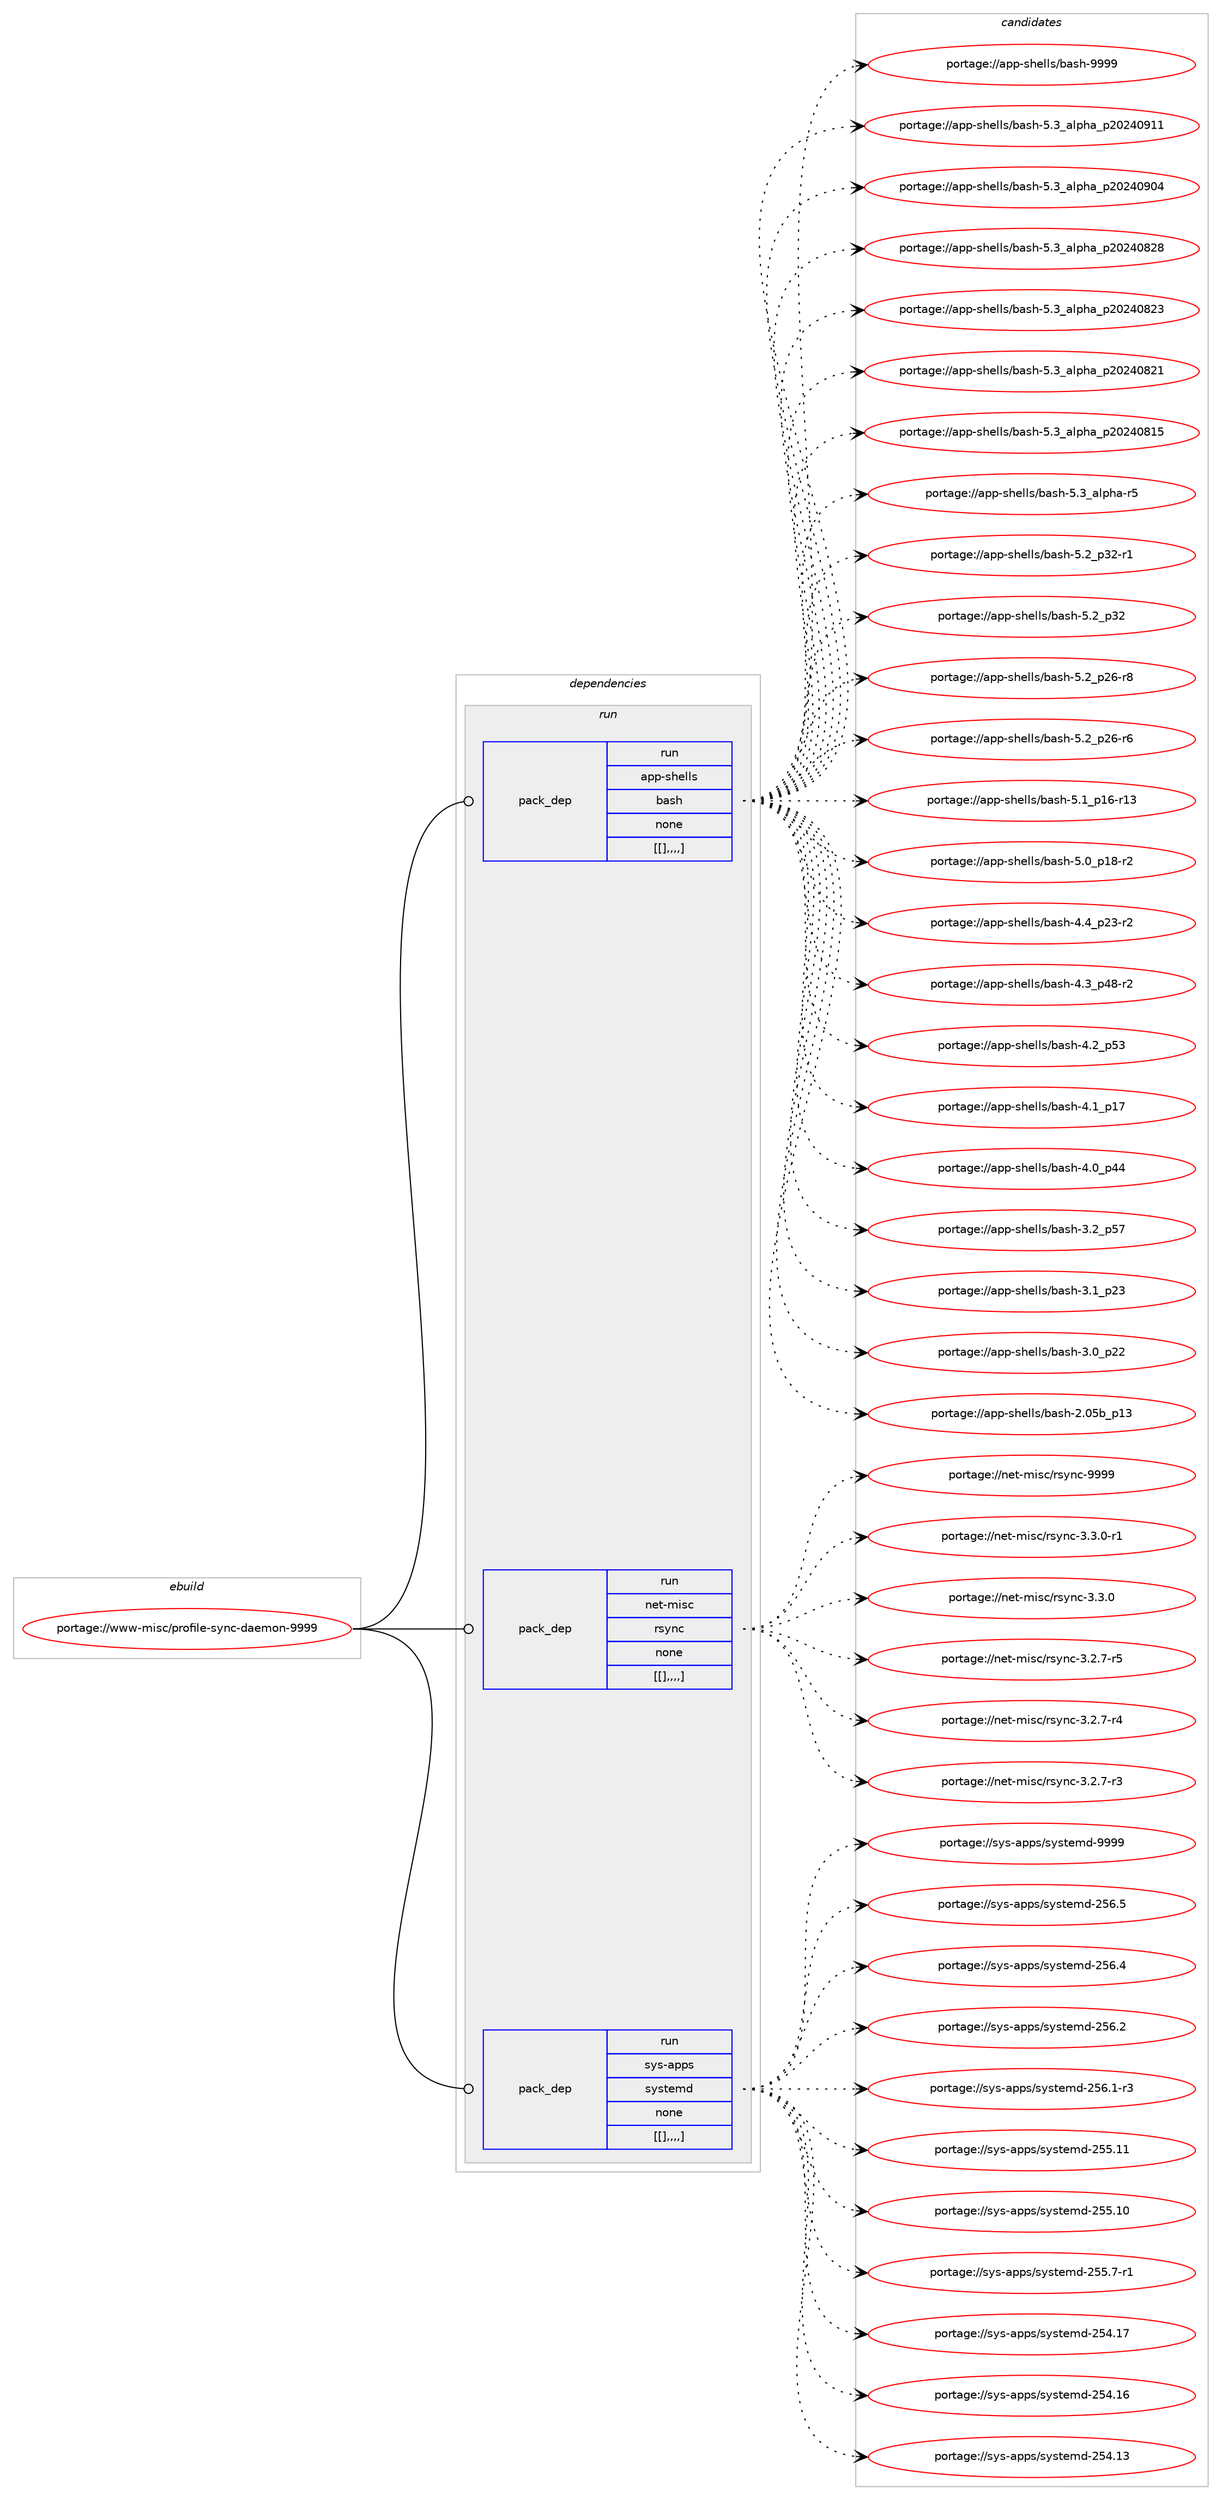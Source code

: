 digraph prolog {

# *************
# Graph options
# *************

newrank=true;
concentrate=true;
compound=true;
graph [rankdir=LR,fontname=Helvetica,fontsize=10,ranksep=1.5];#, ranksep=2.5, nodesep=0.2];
edge  [arrowhead=vee];
node  [fontname=Helvetica,fontsize=10];

# **********
# The ebuild
# **********

subgraph cluster_leftcol {
color=gray;
label=<<i>ebuild</i>>;
id [label="portage://www-misc/profile-sync-daemon-9999", color=red, width=4, href="../www-misc/profile-sync-daemon-9999.svg"];
}

# ****************
# The dependencies
# ****************

subgraph cluster_midcol {
color=gray;
label=<<i>dependencies</i>>;
subgraph cluster_compile {
fillcolor="#eeeeee";
style=filled;
label=<<i>compile</i>>;
}
subgraph cluster_compileandrun {
fillcolor="#eeeeee";
style=filled;
label=<<i>compile and run</i>>;
}
subgraph cluster_run {
fillcolor="#eeeeee";
style=filled;
label=<<i>run</i>>;
subgraph pack342491 {
dependency471336 [label=<<TABLE BORDER="0" CELLBORDER="1" CELLSPACING="0" CELLPADDING="4" WIDTH="220"><TR><TD ROWSPAN="6" CELLPADDING="30">pack_dep</TD></TR><TR><TD WIDTH="110">run</TD></TR><TR><TD>app-shells</TD></TR><TR><TD>bash</TD></TR><TR><TD>none</TD></TR><TR><TD>[[],,,,]</TD></TR></TABLE>>, shape=none, color=blue];
}
id:e -> dependency471336:w [weight=20,style="solid",arrowhead="odot"];
subgraph pack342492 {
dependency471337 [label=<<TABLE BORDER="0" CELLBORDER="1" CELLSPACING="0" CELLPADDING="4" WIDTH="220"><TR><TD ROWSPAN="6" CELLPADDING="30">pack_dep</TD></TR><TR><TD WIDTH="110">run</TD></TR><TR><TD>net-misc</TD></TR><TR><TD>rsync</TD></TR><TR><TD>none</TD></TR><TR><TD>[[],,,,]</TD></TR></TABLE>>, shape=none, color=blue];
}
id:e -> dependency471337:w [weight=20,style="solid",arrowhead="odot"];
subgraph pack342493 {
dependency471338 [label=<<TABLE BORDER="0" CELLBORDER="1" CELLSPACING="0" CELLPADDING="4" WIDTH="220"><TR><TD ROWSPAN="6" CELLPADDING="30">pack_dep</TD></TR><TR><TD WIDTH="110">run</TD></TR><TR><TD>sys-apps</TD></TR><TR><TD>systemd</TD></TR><TR><TD>none</TD></TR><TR><TD>[[],,,,]</TD></TR></TABLE>>, shape=none, color=blue];
}
id:e -> dependency471338:w [weight=20,style="solid",arrowhead="odot"];
}
}

# **************
# The candidates
# **************

subgraph cluster_choices {
rank=same;
color=gray;
label=<<i>candidates</i>>;

subgraph choice342491 {
color=black;
nodesep=1;
choice97112112451151041011081081154798971151044557575757 [label="portage://app-shells/bash-9999", color=red, width=4,href="../app-shells/bash-9999.svg"];
choice971121124511510410110810811547989711510445534651959710811210497951125048505248574949 [label="portage://app-shells/bash-5.3_alpha_p20240911", color=red, width=4,href="../app-shells/bash-5.3_alpha_p20240911.svg"];
choice971121124511510410110810811547989711510445534651959710811210497951125048505248574852 [label="portage://app-shells/bash-5.3_alpha_p20240904", color=red, width=4,href="../app-shells/bash-5.3_alpha_p20240904.svg"];
choice971121124511510410110810811547989711510445534651959710811210497951125048505248565056 [label="portage://app-shells/bash-5.3_alpha_p20240828", color=red, width=4,href="../app-shells/bash-5.3_alpha_p20240828.svg"];
choice971121124511510410110810811547989711510445534651959710811210497951125048505248565051 [label="portage://app-shells/bash-5.3_alpha_p20240823", color=red, width=4,href="../app-shells/bash-5.3_alpha_p20240823.svg"];
choice971121124511510410110810811547989711510445534651959710811210497951125048505248565049 [label="portage://app-shells/bash-5.3_alpha_p20240821", color=red, width=4,href="../app-shells/bash-5.3_alpha_p20240821.svg"];
choice971121124511510410110810811547989711510445534651959710811210497951125048505248564953 [label="portage://app-shells/bash-5.3_alpha_p20240815", color=red, width=4,href="../app-shells/bash-5.3_alpha_p20240815.svg"];
choice9711211245115104101108108115479897115104455346519597108112104974511453 [label="portage://app-shells/bash-5.3_alpha-r5", color=red, width=4,href="../app-shells/bash-5.3_alpha-r5.svg"];
choice9711211245115104101108108115479897115104455346509511251504511449 [label="portage://app-shells/bash-5.2_p32-r1", color=red, width=4,href="../app-shells/bash-5.2_p32-r1.svg"];
choice971121124511510410110810811547989711510445534650951125150 [label="portage://app-shells/bash-5.2_p32", color=red, width=4,href="../app-shells/bash-5.2_p32.svg"];
choice9711211245115104101108108115479897115104455346509511250544511456 [label="portage://app-shells/bash-5.2_p26-r8", color=red, width=4,href="../app-shells/bash-5.2_p26-r8.svg"];
choice9711211245115104101108108115479897115104455346509511250544511454 [label="portage://app-shells/bash-5.2_p26-r6", color=red, width=4,href="../app-shells/bash-5.2_p26-r6.svg"];
choice971121124511510410110810811547989711510445534649951124954451144951 [label="portage://app-shells/bash-5.1_p16-r13", color=red, width=4,href="../app-shells/bash-5.1_p16-r13.svg"];
choice9711211245115104101108108115479897115104455346489511249564511450 [label="portage://app-shells/bash-5.0_p18-r2", color=red, width=4,href="../app-shells/bash-5.0_p18-r2.svg"];
choice9711211245115104101108108115479897115104455246529511250514511450 [label="portage://app-shells/bash-4.4_p23-r2", color=red, width=4,href="../app-shells/bash-4.4_p23-r2.svg"];
choice9711211245115104101108108115479897115104455246519511252564511450 [label="portage://app-shells/bash-4.3_p48-r2", color=red, width=4,href="../app-shells/bash-4.3_p48-r2.svg"];
choice971121124511510410110810811547989711510445524650951125351 [label="portage://app-shells/bash-4.2_p53", color=red, width=4,href="../app-shells/bash-4.2_p53.svg"];
choice971121124511510410110810811547989711510445524649951124955 [label="portage://app-shells/bash-4.1_p17", color=red, width=4,href="../app-shells/bash-4.1_p17.svg"];
choice971121124511510410110810811547989711510445524648951125252 [label="portage://app-shells/bash-4.0_p44", color=red, width=4,href="../app-shells/bash-4.0_p44.svg"];
choice971121124511510410110810811547989711510445514650951125355 [label="portage://app-shells/bash-3.2_p57", color=red, width=4,href="../app-shells/bash-3.2_p57.svg"];
choice971121124511510410110810811547989711510445514649951125051 [label="portage://app-shells/bash-3.1_p23", color=red, width=4,href="../app-shells/bash-3.1_p23.svg"];
choice971121124511510410110810811547989711510445514648951125050 [label="portage://app-shells/bash-3.0_p22", color=red, width=4,href="../app-shells/bash-3.0_p22.svg"];
choice9711211245115104101108108115479897115104455046485398951124951 [label="portage://app-shells/bash-2.05b_p13", color=red, width=4,href="../app-shells/bash-2.05b_p13.svg"];
dependency471336:e -> choice97112112451151041011081081154798971151044557575757:w [style=dotted,weight="100"];
dependency471336:e -> choice971121124511510410110810811547989711510445534651959710811210497951125048505248574949:w [style=dotted,weight="100"];
dependency471336:e -> choice971121124511510410110810811547989711510445534651959710811210497951125048505248574852:w [style=dotted,weight="100"];
dependency471336:e -> choice971121124511510410110810811547989711510445534651959710811210497951125048505248565056:w [style=dotted,weight="100"];
dependency471336:e -> choice971121124511510410110810811547989711510445534651959710811210497951125048505248565051:w [style=dotted,weight="100"];
dependency471336:e -> choice971121124511510410110810811547989711510445534651959710811210497951125048505248565049:w [style=dotted,weight="100"];
dependency471336:e -> choice971121124511510410110810811547989711510445534651959710811210497951125048505248564953:w [style=dotted,weight="100"];
dependency471336:e -> choice9711211245115104101108108115479897115104455346519597108112104974511453:w [style=dotted,weight="100"];
dependency471336:e -> choice9711211245115104101108108115479897115104455346509511251504511449:w [style=dotted,weight="100"];
dependency471336:e -> choice971121124511510410110810811547989711510445534650951125150:w [style=dotted,weight="100"];
dependency471336:e -> choice9711211245115104101108108115479897115104455346509511250544511456:w [style=dotted,weight="100"];
dependency471336:e -> choice9711211245115104101108108115479897115104455346509511250544511454:w [style=dotted,weight="100"];
dependency471336:e -> choice971121124511510410110810811547989711510445534649951124954451144951:w [style=dotted,weight="100"];
dependency471336:e -> choice9711211245115104101108108115479897115104455346489511249564511450:w [style=dotted,weight="100"];
dependency471336:e -> choice9711211245115104101108108115479897115104455246529511250514511450:w [style=dotted,weight="100"];
dependency471336:e -> choice9711211245115104101108108115479897115104455246519511252564511450:w [style=dotted,weight="100"];
dependency471336:e -> choice971121124511510410110810811547989711510445524650951125351:w [style=dotted,weight="100"];
dependency471336:e -> choice971121124511510410110810811547989711510445524649951124955:w [style=dotted,weight="100"];
dependency471336:e -> choice971121124511510410110810811547989711510445524648951125252:w [style=dotted,weight="100"];
dependency471336:e -> choice971121124511510410110810811547989711510445514650951125355:w [style=dotted,weight="100"];
dependency471336:e -> choice971121124511510410110810811547989711510445514649951125051:w [style=dotted,weight="100"];
dependency471336:e -> choice971121124511510410110810811547989711510445514648951125050:w [style=dotted,weight="100"];
dependency471336:e -> choice9711211245115104101108108115479897115104455046485398951124951:w [style=dotted,weight="100"];
}
subgraph choice342492 {
color=black;
nodesep=1;
choice110101116451091051159947114115121110994557575757 [label="portage://net-misc/rsync-9999", color=red, width=4,href="../net-misc/rsync-9999.svg"];
choice110101116451091051159947114115121110994551465146484511449 [label="portage://net-misc/rsync-3.3.0-r1", color=red, width=4,href="../net-misc/rsync-3.3.0-r1.svg"];
choice11010111645109105115994711411512111099455146514648 [label="portage://net-misc/rsync-3.3.0", color=red, width=4,href="../net-misc/rsync-3.3.0.svg"];
choice110101116451091051159947114115121110994551465046554511453 [label="portage://net-misc/rsync-3.2.7-r5", color=red, width=4,href="../net-misc/rsync-3.2.7-r5.svg"];
choice110101116451091051159947114115121110994551465046554511452 [label="portage://net-misc/rsync-3.2.7-r4", color=red, width=4,href="../net-misc/rsync-3.2.7-r4.svg"];
choice110101116451091051159947114115121110994551465046554511451 [label="portage://net-misc/rsync-3.2.7-r3", color=red, width=4,href="../net-misc/rsync-3.2.7-r3.svg"];
dependency471337:e -> choice110101116451091051159947114115121110994557575757:w [style=dotted,weight="100"];
dependency471337:e -> choice110101116451091051159947114115121110994551465146484511449:w [style=dotted,weight="100"];
dependency471337:e -> choice11010111645109105115994711411512111099455146514648:w [style=dotted,weight="100"];
dependency471337:e -> choice110101116451091051159947114115121110994551465046554511453:w [style=dotted,weight="100"];
dependency471337:e -> choice110101116451091051159947114115121110994551465046554511452:w [style=dotted,weight="100"];
dependency471337:e -> choice110101116451091051159947114115121110994551465046554511451:w [style=dotted,weight="100"];
}
subgraph choice342493 {
color=black;
nodesep=1;
choice1151211154597112112115471151211151161011091004557575757 [label="portage://sys-apps/systemd-9999", color=red, width=4,href="../sys-apps/systemd-9999.svg"];
choice115121115459711211211547115121115116101109100455053544653 [label="portage://sys-apps/systemd-256.5", color=red, width=4,href="../sys-apps/systemd-256.5.svg"];
choice115121115459711211211547115121115116101109100455053544652 [label="portage://sys-apps/systemd-256.4", color=red, width=4,href="../sys-apps/systemd-256.4.svg"];
choice115121115459711211211547115121115116101109100455053544650 [label="portage://sys-apps/systemd-256.2", color=red, width=4,href="../sys-apps/systemd-256.2.svg"];
choice1151211154597112112115471151211151161011091004550535446494511451 [label="portage://sys-apps/systemd-256.1-r3", color=red, width=4,href="../sys-apps/systemd-256.1-r3.svg"];
choice11512111545971121121154711512111511610110910045505353464949 [label="portage://sys-apps/systemd-255.11", color=red, width=4,href="../sys-apps/systemd-255.11.svg"];
choice11512111545971121121154711512111511610110910045505353464948 [label="portage://sys-apps/systemd-255.10", color=red, width=4,href="../sys-apps/systemd-255.10.svg"];
choice1151211154597112112115471151211151161011091004550535346554511449 [label="portage://sys-apps/systemd-255.7-r1", color=red, width=4,href="../sys-apps/systemd-255.7-r1.svg"];
choice11512111545971121121154711512111511610110910045505352464955 [label="portage://sys-apps/systemd-254.17", color=red, width=4,href="../sys-apps/systemd-254.17.svg"];
choice11512111545971121121154711512111511610110910045505352464954 [label="portage://sys-apps/systemd-254.16", color=red, width=4,href="../sys-apps/systemd-254.16.svg"];
choice11512111545971121121154711512111511610110910045505352464951 [label="portage://sys-apps/systemd-254.13", color=red, width=4,href="../sys-apps/systemd-254.13.svg"];
dependency471338:e -> choice1151211154597112112115471151211151161011091004557575757:w [style=dotted,weight="100"];
dependency471338:e -> choice115121115459711211211547115121115116101109100455053544653:w [style=dotted,weight="100"];
dependency471338:e -> choice115121115459711211211547115121115116101109100455053544652:w [style=dotted,weight="100"];
dependency471338:e -> choice115121115459711211211547115121115116101109100455053544650:w [style=dotted,weight="100"];
dependency471338:e -> choice1151211154597112112115471151211151161011091004550535446494511451:w [style=dotted,weight="100"];
dependency471338:e -> choice11512111545971121121154711512111511610110910045505353464949:w [style=dotted,weight="100"];
dependency471338:e -> choice11512111545971121121154711512111511610110910045505353464948:w [style=dotted,weight="100"];
dependency471338:e -> choice1151211154597112112115471151211151161011091004550535346554511449:w [style=dotted,weight="100"];
dependency471338:e -> choice11512111545971121121154711512111511610110910045505352464955:w [style=dotted,weight="100"];
dependency471338:e -> choice11512111545971121121154711512111511610110910045505352464954:w [style=dotted,weight="100"];
dependency471338:e -> choice11512111545971121121154711512111511610110910045505352464951:w [style=dotted,weight="100"];
}
}

}
